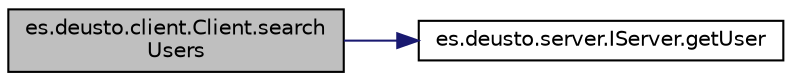 digraph "es.deusto.client.Client.searchUsers"
{
 // LATEX_PDF_SIZE
  edge [fontname="Helvetica",fontsize="10",labelfontname="Helvetica",labelfontsize="10"];
  node [fontname="Helvetica",fontsize="10",shape=record];
  rankdir="LR";
  Node1058 [label="es.deusto.client.Client.search\lUsers",height=0.2,width=0.4,color="black", fillcolor="grey75", style="filled", fontcolor="black",tooltip=" "];
  Node1058 -> Node1059 [color="midnightblue",fontsize="10",style="solid",fontname="Helvetica"];
  Node1059 [label="es.deusto.server.IServer.getUser",height=0.2,width=0.4,color="black", fillcolor="white", style="filled",URL="$interfacees_1_1deusto_1_1server_1_1_i_server.html#a10f923e205a2423c8246d7ea59de6dac",tooltip=" "];
}
